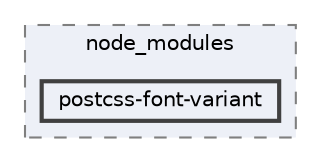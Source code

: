 digraph "pkiclassroomrescheduler/src/main/frontend/node_modules/postcss-font-variant"
{
 // LATEX_PDF_SIZE
  bgcolor="transparent";
  edge [fontname=Helvetica,fontsize=10,labelfontname=Helvetica,labelfontsize=10];
  node [fontname=Helvetica,fontsize=10,shape=box,height=0.2,width=0.4];
  compound=true
  subgraph clusterdir_72953eda66ccb3a2722c28e1c3e6c23b {
    graph [ bgcolor="#edf0f7", pencolor="grey50", label="node_modules", fontname=Helvetica,fontsize=10 style="filled,dashed", URL="dir_72953eda66ccb3a2722c28e1c3e6c23b.html",tooltip=""]
  dir_44433161d5d3a6802eb8fb9185e6a182 [label="postcss-font-variant", fillcolor="#edf0f7", color="grey25", style="filled,bold", URL="dir_44433161d5d3a6802eb8fb9185e6a182.html",tooltip=""];
  }
}
